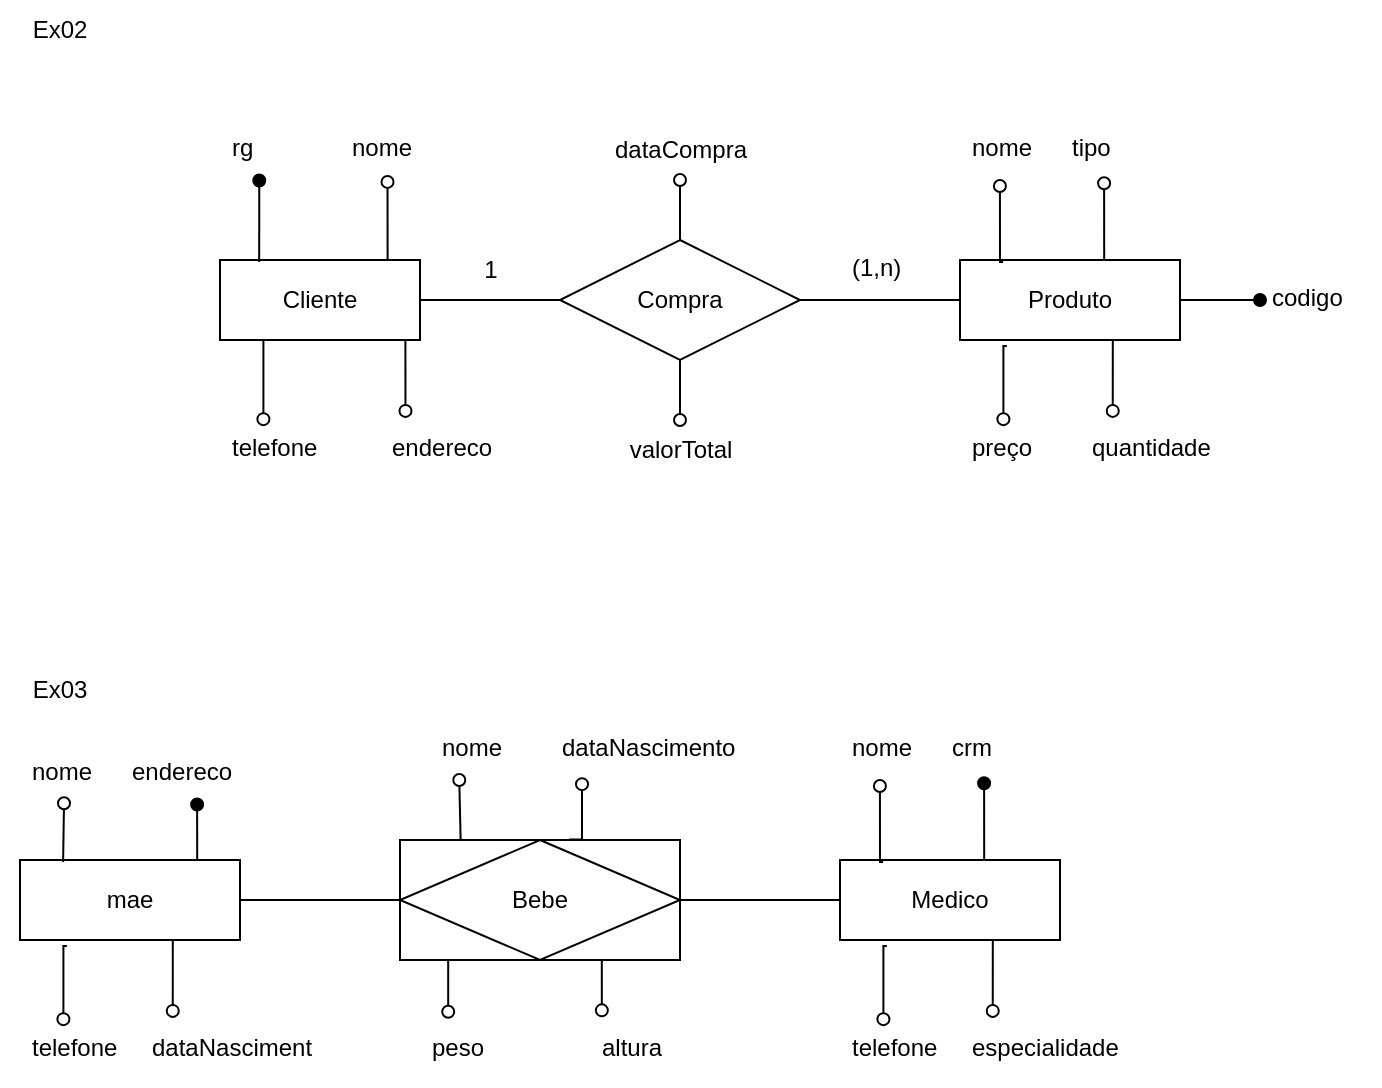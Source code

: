 <mxfile version="24.0.6" type="github">
  <diagram name="Página-1" id="_Vj9PdJe2Nyqd4n5zn4X">
    <mxGraphModel dx="1434" dy="780" grid="1" gridSize="10" guides="1" tooltips="1" connect="1" arrows="1" fold="1" page="1" pageScale="1" pageWidth="827" pageHeight="1169" math="0" shadow="0">
      <root>
        <mxCell id="0" />
        <mxCell id="1" parent="0" />
        <mxCell id="niinbXQ_s8YvSzmDSHEQ-1" value="Ex02" style="text;html=1;align=center;verticalAlign=middle;whiteSpace=wrap;rounded=0;" parent="1" vertex="1">
          <mxGeometry x="20" width="60" height="30" as="geometry" />
        </mxCell>
        <mxCell id="niinbXQ_s8YvSzmDSHEQ-20" style="edgeStyle=orthogonalEdgeStyle;rounded=0;orthogonalLoop=1;jettySize=auto;html=1;exitX=0.75;exitY=1;exitDx=0;exitDy=0;entryX=0.182;entryY=-0.152;entryDx=0;entryDy=0;entryPerimeter=0;endArrow=oval;endFill=0;" parent="1" source="niinbXQ_s8YvSzmDSHEQ-2" target="niinbXQ_s8YvSzmDSHEQ-14" edge="1">
          <mxGeometry relative="1" as="geometry">
            <mxPoint x="220" y="200" as="targetPoint" />
          </mxGeometry>
        </mxCell>
        <mxCell id="niinbXQ_s8YvSzmDSHEQ-38" style="edgeStyle=orthogonalEdgeStyle;rounded=0;orthogonalLoop=1;jettySize=auto;html=1;exitX=1;exitY=0.5;exitDx=0;exitDy=0;entryX=0;entryY=0.5;entryDx=0;entryDy=0;endArrow=none;endFill=0;" parent="1" source="niinbXQ_s8YvSzmDSHEQ-2" target="niinbXQ_s8YvSzmDSHEQ-37" edge="1">
          <mxGeometry relative="1" as="geometry" />
        </mxCell>
        <mxCell id="niinbXQ_s8YvSzmDSHEQ-2" value="Cliente" style="whiteSpace=wrap;html=1;align=center;" parent="1" vertex="1">
          <mxGeometry x="130" y="130" width="100" height="40" as="geometry" />
        </mxCell>
        <mxCell id="niinbXQ_s8YvSzmDSHEQ-11" value="rg" style="text;strokeColor=none;fillColor=none;spacingLeft=4;spacingRight=4;overflow=hidden;rotatable=0;points=[[0,0.5],[1,0.5]];portConstraint=eastwest;fontSize=12;whiteSpace=wrap;html=1;" parent="1" vertex="1">
          <mxGeometry x="130" y="60" width="40" height="30" as="geometry" />
        </mxCell>
        <mxCell id="niinbXQ_s8YvSzmDSHEQ-12" value="nome" style="text;strokeColor=none;fillColor=none;spacingLeft=4;spacingRight=4;overflow=hidden;rotatable=0;points=[[0,0.5],[1,0.5]];portConstraint=eastwest;fontSize=12;whiteSpace=wrap;html=1;" parent="1" vertex="1">
          <mxGeometry x="190" y="60" width="40" height="30" as="geometry" />
        </mxCell>
        <mxCell id="niinbXQ_s8YvSzmDSHEQ-13" value="telefone" style="text;strokeColor=none;fillColor=none;spacingLeft=4;spacingRight=4;overflow=hidden;rotatable=0;points=[[0,0.5],[1,0.5]];portConstraint=eastwest;fontSize=12;whiteSpace=wrap;html=1;" parent="1" vertex="1">
          <mxGeometry x="130" y="210" width="70" height="30" as="geometry" />
        </mxCell>
        <mxCell id="niinbXQ_s8YvSzmDSHEQ-14" value="endereco" style="text;strokeColor=none;fillColor=none;spacingLeft=4;spacingRight=4;overflow=hidden;rotatable=0;points=[[0,0.5],[1,0.5]];portConstraint=eastwest;fontSize=12;whiteSpace=wrap;html=1;" parent="1" vertex="1">
          <mxGeometry x="210" y="210" width="70" height="30" as="geometry" />
        </mxCell>
        <mxCell id="niinbXQ_s8YvSzmDSHEQ-15" style="edgeStyle=orthogonalEdgeStyle;rounded=0;orthogonalLoop=1;jettySize=auto;html=1;exitX=0.196;exitY=0.024;exitDx=0;exitDy=0;entryX=0.491;entryY=1.009;entryDx=0;entryDy=0;entryPerimeter=0;endArrow=oval;endFill=1;exitPerimeter=0;" parent="1" source="niinbXQ_s8YvSzmDSHEQ-2" target="niinbXQ_s8YvSzmDSHEQ-11" edge="1">
          <mxGeometry relative="1" as="geometry" />
        </mxCell>
        <mxCell id="niinbXQ_s8YvSzmDSHEQ-17" style="edgeStyle=orthogonalEdgeStyle;rounded=0;orthogonalLoop=1;jettySize=auto;html=1;exitX=0.75;exitY=0;exitDx=0;exitDy=0;entryX=0.594;entryY=1.032;entryDx=0;entryDy=0;entryPerimeter=0;endArrow=oval;endFill=0;" parent="1" source="niinbXQ_s8YvSzmDSHEQ-2" target="niinbXQ_s8YvSzmDSHEQ-12" edge="1">
          <mxGeometry relative="1" as="geometry">
            <mxPoint x="210" y="100" as="targetPoint" />
          </mxGeometry>
        </mxCell>
        <mxCell id="niinbXQ_s8YvSzmDSHEQ-18" style="edgeStyle=orthogonalEdgeStyle;rounded=0;orthogonalLoop=1;jettySize=auto;html=1;exitX=0.25;exitY=1;exitDx=0;exitDy=0;entryX=0.31;entryY=-0.014;entryDx=0;entryDy=0;entryPerimeter=0;endArrow=oval;endFill=0;" parent="1" source="niinbXQ_s8YvSzmDSHEQ-2" target="niinbXQ_s8YvSzmDSHEQ-13" edge="1">
          <mxGeometry relative="1" as="geometry" />
        </mxCell>
        <mxCell id="niinbXQ_s8YvSzmDSHEQ-26" style="edgeStyle=orthogonalEdgeStyle;rounded=0;orthogonalLoop=1;jettySize=auto;html=1;exitX=0.75;exitY=1;exitDx=0;exitDy=0;entryX=0.182;entryY=-0.152;entryDx=0;entryDy=0;entryPerimeter=0;endArrow=oval;endFill=0;" parent="1" source="niinbXQ_s8YvSzmDSHEQ-27" target="niinbXQ_s8YvSzmDSHEQ-31" edge="1">
          <mxGeometry relative="1" as="geometry">
            <mxPoint x="590" y="200" as="targetPoint" />
          </mxGeometry>
        </mxCell>
        <mxCell id="niinbXQ_s8YvSzmDSHEQ-63" style="edgeStyle=orthogonalEdgeStyle;rounded=0;orthogonalLoop=1;jettySize=auto;html=1;endArrow=oval;endFill=1;" parent="1" source="niinbXQ_s8YvSzmDSHEQ-27" target="niinbXQ_s8YvSzmDSHEQ-62" edge="1">
          <mxGeometry relative="1" as="geometry" />
        </mxCell>
        <mxCell id="niinbXQ_s8YvSzmDSHEQ-27" value="Produto" style="whiteSpace=wrap;html=1;align=center;" parent="1" vertex="1">
          <mxGeometry x="500" y="130" width="110" height="40" as="geometry" />
        </mxCell>
        <mxCell id="niinbXQ_s8YvSzmDSHEQ-28" value="&lt;div&gt;nome&lt;/div&gt;" style="text;strokeColor=none;fillColor=none;spacingLeft=4;spacingRight=4;overflow=hidden;rotatable=0;points=[[0,0.5],[1,0.5]];portConstraint=eastwest;fontSize=12;whiteSpace=wrap;html=1;" parent="1" vertex="1">
          <mxGeometry x="500" y="60" width="40" height="30" as="geometry" />
        </mxCell>
        <mxCell id="niinbXQ_s8YvSzmDSHEQ-29" value="tipo" style="text;strokeColor=none;fillColor=none;spacingLeft=4;spacingRight=4;overflow=hidden;rotatable=0;points=[[0,0.5],[1,0.5]];portConstraint=eastwest;fontSize=12;whiteSpace=wrap;html=1;" parent="1" vertex="1">
          <mxGeometry x="550" y="60" width="50" height="30" as="geometry" />
        </mxCell>
        <mxCell id="niinbXQ_s8YvSzmDSHEQ-30" value="preço" style="text;strokeColor=none;fillColor=none;spacingLeft=4;spacingRight=4;overflow=hidden;rotatable=0;points=[[0,0.5],[1,0.5]];portConstraint=eastwest;fontSize=12;whiteSpace=wrap;html=1;" parent="1" vertex="1">
          <mxGeometry x="500" y="210" width="70" height="30" as="geometry" />
        </mxCell>
        <mxCell id="niinbXQ_s8YvSzmDSHEQ-31" value="quantidade" style="text;strokeColor=none;fillColor=none;spacingLeft=4;spacingRight=4;overflow=hidden;rotatable=0;points=[[0,0.5],[1,0.5]];portConstraint=eastwest;fontSize=12;whiteSpace=wrap;html=1;" parent="1" vertex="1">
          <mxGeometry x="560" y="210" width="90" height="30" as="geometry" />
        </mxCell>
        <mxCell id="niinbXQ_s8YvSzmDSHEQ-32" style="edgeStyle=orthogonalEdgeStyle;rounded=0;orthogonalLoop=1;jettySize=auto;html=1;exitX=0.196;exitY=0.024;exitDx=0;exitDy=0;entryX=0.499;entryY=1.101;entryDx=0;entryDy=0;entryPerimeter=0;endArrow=oval;endFill=0;exitPerimeter=0;" parent="1" source="niinbXQ_s8YvSzmDSHEQ-27" target="niinbXQ_s8YvSzmDSHEQ-28" edge="1">
          <mxGeometry relative="1" as="geometry" />
        </mxCell>
        <mxCell id="niinbXQ_s8YvSzmDSHEQ-33" style="edgeStyle=orthogonalEdgeStyle;rounded=0;orthogonalLoop=1;jettySize=auto;html=1;exitX=0.75;exitY=0;exitDx=0;exitDy=0;entryX=0.441;entryY=1.055;entryDx=0;entryDy=0;entryPerimeter=0;endArrow=oval;endFill=0;" parent="1" source="niinbXQ_s8YvSzmDSHEQ-27" target="niinbXQ_s8YvSzmDSHEQ-29" edge="1">
          <mxGeometry relative="1" as="geometry">
            <mxPoint x="580" y="100" as="targetPoint" />
          </mxGeometry>
        </mxCell>
        <mxCell id="niinbXQ_s8YvSzmDSHEQ-34" style="edgeStyle=orthogonalEdgeStyle;rounded=0;orthogonalLoop=1;jettySize=auto;html=1;exitX=0.213;exitY=1.076;exitDx=0;exitDy=0;entryX=0.31;entryY=-0.014;entryDx=0;entryDy=0;entryPerimeter=0;endArrow=oval;endFill=0;exitPerimeter=0;" parent="1" source="niinbXQ_s8YvSzmDSHEQ-27" target="niinbXQ_s8YvSzmDSHEQ-30" edge="1">
          <mxGeometry relative="1" as="geometry" />
        </mxCell>
        <mxCell id="niinbXQ_s8YvSzmDSHEQ-39" style="edgeStyle=orthogonalEdgeStyle;rounded=0;orthogonalLoop=1;jettySize=auto;html=1;entryX=0;entryY=0.5;entryDx=0;entryDy=0;endArrow=none;endFill=0;" parent="1" source="niinbXQ_s8YvSzmDSHEQ-37" target="niinbXQ_s8YvSzmDSHEQ-27" edge="1">
          <mxGeometry relative="1" as="geometry" />
        </mxCell>
        <mxCell id="niinbXQ_s8YvSzmDSHEQ-53" style="edgeStyle=orthogonalEdgeStyle;rounded=0;orthogonalLoop=1;jettySize=auto;html=1;exitX=0.5;exitY=0;exitDx=0;exitDy=0;endArrow=oval;endFill=0;" parent="1" source="niinbXQ_s8YvSzmDSHEQ-37" target="niinbXQ_s8YvSzmDSHEQ-52" edge="1">
          <mxGeometry relative="1" as="geometry" />
        </mxCell>
        <mxCell id="niinbXQ_s8YvSzmDSHEQ-59" style="edgeStyle=orthogonalEdgeStyle;rounded=0;orthogonalLoop=1;jettySize=auto;html=1;endArrow=oval;endFill=0;" parent="1" source="niinbXQ_s8YvSzmDSHEQ-37" target="niinbXQ_s8YvSzmDSHEQ-54" edge="1">
          <mxGeometry relative="1" as="geometry" />
        </mxCell>
        <mxCell id="niinbXQ_s8YvSzmDSHEQ-37" value="Compra" style="shape=rhombus;perimeter=rhombusPerimeter;whiteSpace=wrap;html=1;align=center;" parent="1" vertex="1">
          <mxGeometry x="300" y="120" width="120" height="60" as="geometry" />
        </mxCell>
        <mxCell id="niinbXQ_s8YvSzmDSHEQ-52" value="dataCompra" style="text;html=1;align=center;verticalAlign=middle;resizable=0;points=[];autosize=1;strokeColor=none;fillColor=none;" parent="1" vertex="1">
          <mxGeometry x="315" y="60" width="90" height="30" as="geometry" />
        </mxCell>
        <mxCell id="niinbXQ_s8YvSzmDSHEQ-54" value="valorTotal" style="text;html=1;align=center;verticalAlign=middle;resizable=0;points=[];autosize=1;strokeColor=none;fillColor=none;" parent="1" vertex="1">
          <mxGeometry x="325" y="210" width="70" height="30" as="geometry" />
        </mxCell>
        <mxCell id="niinbXQ_s8YvSzmDSHEQ-60" value="(1,n)" style="text;strokeColor=none;fillColor=none;spacingLeft=4;spacingRight=4;overflow=hidden;rotatable=0;points=[[0,0.5],[1,0.5]];portConstraint=eastwest;fontSize=12;whiteSpace=wrap;html=1;" parent="1" vertex="1">
          <mxGeometry x="440" y="120" width="40" height="30" as="geometry" />
        </mxCell>
        <mxCell id="niinbXQ_s8YvSzmDSHEQ-61" value="1" style="text;html=1;align=center;verticalAlign=middle;resizable=0;points=[];autosize=1;strokeColor=none;fillColor=none;" parent="1" vertex="1">
          <mxGeometry x="250" y="120" width="30" height="30" as="geometry" />
        </mxCell>
        <mxCell id="niinbXQ_s8YvSzmDSHEQ-62" value="codigo" style="text;strokeColor=none;fillColor=none;spacingLeft=4;spacingRight=4;overflow=hidden;rotatable=0;points=[[0,0.5],[1,0.5]];portConstraint=eastwest;fontSize=12;whiteSpace=wrap;html=1;" parent="1" vertex="1">
          <mxGeometry x="650" y="135" width="60" height="30" as="geometry" />
        </mxCell>
        <mxCell id="niinbXQ_s8YvSzmDSHEQ-64" value="Ex03" style="text;html=1;align=center;verticalAlign=middle;whiteSpace=wrap;rounded=0;" parent="1" vertex="1">
          <mxGeometry x="20" y="330" width="60" height="30" as="geometry" />
        </mxCell>
        <mxCell id="niinbXQ_s8YvSzmDSHEQ-65" style="edgeStyle=orthogonalEdgeStyle;rounded=0;orthogonalLoop=1;jettySize=auto;html=1;exitX=0.75;exitY=1;exitDx=0;exitDy=0;entryX=0.182;entryY=-0.152;entryDx=0;entryDy=0;entryPerimeter=0;endArrow=oval;endFill=0;" parent="1" source="niinbXQ_s8YvSzmDSHEQ-127" edge="1">
          <mxGeometry relative="1" as="geometry">
            <mxPoint x="320.92" y="505.17" as="targetPoint" />
            <mxPoint x="305" y="469.73" as="sourcePoint" />
          </mxGeometry>
        </mxCell>
        <mxCell id="niinbXQ_s8YvSzmDSHEQ-68" value="nome" style="text;strokeColor=none;fillColor=none;spacingLeft=4;spacingRight=4;overflow=hidden;rotatable=0;points=[[0,0.5],[1,0.5]];portConstraint=eastwest;fontSize=12;whiteSpace=wrap;html=1;" parent="1" vertex="1">
          <mxGeometry x="235" y="360" width="40" height="30" as="geometry" />
        </mxCell>
        <mxCell id="niinbXQ_s8YvSzmDSHEQ-69" value="dataNascimento" style="text;strokeColor=none;fillColor=none;spacingLeft=4;spacingRight=4;overflow=hidden;rotatable=0;points=[[0,0.5],[1,0.5]];portConstraint=eastwest;fontSize=12;whiteSpace=wrap;html=1;" parent="1" vertex="1">
          <mxGeometry x="295" y="360" width="110" height="30" as="geometry" />
        </mxCell>
        <mxCell id="niinbXQ_s8YvSzmDSHEQ-70" value="peso" style="text;strokeColor=none;fillColor=none;spacingLeft=4;spacingRight=4;overflow=hidden;rotatable=0;points=[[0,0.5],[1,0.5]];portConstraint=eastwest;fontSize=12;whiteSpace=wrap;html=1;" parent="1" vertex="1">
          <mxGeometry x="230" y="510" width="50" height="30" as="geometry" />
        </mxCell>
        <mxCell id="niinbXQ_s8YvSzmDSHEQ-71" value="altura" style="text;strokeColor=none;fillColor=none;spacingLeft=4;spacingRight=4;overflow=hidden;rotatable=0;points=[[0,0.5],[1,0.5]];portConstraint=eastwest;fontSize=12;whiteSpace=wrap;html=1;" parent="1" vertex="1">
          <mxGeometry x="315" y="510" width="60" height="30" as="geometry" />
        </mxCell>
        <mxCell id="niinbXQ_s8YvSzmDSHEQ-72" style="edgeStyle=orthogonalEdgeStyle;rounded=0;orthogonalLoop=1;jettySize=auto;html=1;exitX=0.217;exitY=0.045;exitDx=0;exitDy=0;entryX=0.491;entryY=1.009;entryDx=0;entryDy=0;entryPerimeter=0;endArrow=oval;endFill=0;exitPerimeter=0;" parent="1" source="niinbXQ_s8YvSzmDSHEQ-127" edge="1">
          <mxGeometry relative="1" as="geometry">
            <mxPoint x="249.6" y="430.69" as="sourcePoint" />
            <mxPoint x="249.64" y="390" as="targetPoint" />
          </mxGeometry>
        </mxCell>
        <mxCell id="niinbXQ_s8YvSzmDSHEQ-73" style="edgeStyle=orthogonalEdgeStyle;rounded=0;orthogonalLoop=1;jettySize=auto;html=1;exitX=0.665;exitY=0.033;exitDx=0;exitDy=0;entryX=0.191;entryY=1.078;entryDx=0;entryDy=0;entryPerimeter=0;endArrow=oval;endFill=0;exitPerimeter=0;" parent="1" source="niinbXQ_s8YvSzmDSHEQ-127" edge="1">
          <mxGeometry relative="1" as="geometry">
            <mxPoint x="311.01" y="392.07" as="targetPoint" />
            <mxPoint x="305" y="429.73" as="sourcePoint" />
            <Array as="points">
              <mxPoint x="305" y="421.73" />
              <mxPoint x="305" y="419.73" />
              <mxPoint x="311" y="419.73" />
            </Array>
          </mxGeometry>
        </mxCell>
        <mxCell id="niinbXQ_s8YvSzmDSHEQ-75" style="edgeStyle=orthogonalEdgeStyle;rounded=0;orthogonalLoop=1;jettySize=auto;html=1;exitX=0.75;exitY=1;exitDx=0;exitDy=0;entryX=0.182;entryY=-0.152;entryDx=0;entryDy=0;entryPerimeter=0;endArrow=oval;endFill=0;" parent="1" source="niinbXQ_s8YvSzmDSHEQ-77" target="niinbXQ_s8YvSzmDSHEQ-81" edge="1">
          <mxGeometry relative="1" as="geometry">
            <mxPoint x="530" y="500" as="targetPoint" />
          </mxGeometry>
        </mxCell>
        <mxCell id="niinbXQ_s8YvSzmDSHEQ-77" value="Medico" style="whiteSpace=wrap;html=1;align=center;" parent="1" vertex="1">
          <mxGeometry x="440" y="430" width="110" height="40" as="geometry" />
        </mxCell>
        <mxCell id="niinbXQ_s8YvSzmDSHEQ-78" value="&lt;div&gt;nome&lt;/div&gt;" style="text;strokeColor=none;fillColor=none;spacingLeft=4;spacingRight=4;overflow=hidden;rotatable=0;points=[[0,0.5],[1,0.5]];portConstraint=eastwest;fontSize=12;whiteSpace=wrap;html=1;" parent="1" vertex="1">
          <mxGeometry x="440" y="360" width="40" height="30" as="geometry" />
        </mxCell>
        <mxCell id="niinbXQ_s8YvSzmDSHEQ-79" value="crm" style="text;strokeColor=none;fillColor=none;spacingLeft=4;spacingRight=4;overflow=hidden;rotatable=0;points=[[0,0.5],[1,0.5]];portConstraint=eastwest;fontSize=12;whiteSpace=wrap;html=1;" parent="1" vertex="1">
          <mxGeometry x="490" y="360" width="50" height="30" as="geometry" />
        </mxCell>
        <mxCell id="niinbXQ_s8YvSzmDSHEQ-80" value="telefone" style="text;strokeColor=none;fillColor=none;spacingLeft=4;spacingRight=4;overflow=hidden;rotatable=0;points=[[0,0.5],[1,0.5]];portConstraint=eastwest;fontSize=12;whiteSpace=wrap;html=1;" parent="1" vertex="1">
          <mxGeometry x="440" y="510" width="70" height="30" as="geometry" />
        </mxCell>
        <mxCell id="niinbXQ_s8YvSzmDSHEQ-81" value="especialidade" style="text;strokeColor=none;fillColor=none;spacingLeft=4;spacingRight=4;overflow=hidden;rotatable=0;points=[[0,0.5],[1,0.5]];portConstraint=eastwest;fontSize=12;whiteSpace=wrap;html=1;" parent="1" vertex="1">
          <mxGeometry x="500" y="510" width="90" height="30" as="geometry" />
        </mxCell>
        <mxCell id="niinbXQ_s8YvSzmDSHEQ-82" style="edgeStyle=orthogonalEdgeStyle;rounded=0;orthogonalLoop=1;jettySize=auto;html=1;exitX=0.196;exitY=0.024;exitDx=0;exitDy=0;entryX=0.499;entryY=1.101;entryDx=0;entryDy=0;entryPerimeter=0;endArrow=oval;endFill=0;exitPerimeter=0;" parent="1" source="niinbXQ_s8YvSzmDSHEQ-77" target="niinbXQ_s8YvSzmDSHEQ-78" edge="1">
          <mxGeometry relative="1" as="geometry" />
        </mxCell>
        <mxCell id="niinbXQ_s8YvSzmDSHEQ-83" style="edgeStyle=orthogonalEdgeStyle;rounded=0;orthogonalLoop=1;jettySize=auto;html=1;exitX=0.75;exitY=0;exitDx=0;exitDy=0;entryX=0.441;entryY=1.055;entryDx=0;entryDy=0;entryPerimeter=0;endArrow=oval;endFill=1;" parent="1" source="niinbXQ_s8YvSzmDSHEQ-77" target="niinbXQ_s8YvSzmDSHEQ-79" edge="1">
          <mxGeometry relative="1" as="geometry">
            <mxPoint x="520" y="400" as="targetPoint" />
          </mxGeometry>
        </mxCell>
        <mxCell id="niinbXQ_s8YvSzmDSHEQ-84" style="edgeStyle=orthogonalEdgeStyle;rounded=0;orthogonalLoop=1;jettySize=auto;html=1;exitX=0.213;exitY=1.076;exitDx=0;exitDy=0;entryX=0.31;entryY=-0.014;entryDx=0;entryDy=0;entryPerimeter=0;endArrow=oval;endFill=0;exitPerimeter=0;" parent="1" source="niinbXQ_s8YvSzmDSHEQ-77" target="niinbXQ_s8YvSzmDSHEQ-80" edge="1">
          <mxGeometry relative="1" as="geometry" />
        </mxCell>
        <mxCell id="niinbXQ_s8YvSzmDSHEQ-117" style="edgeStyle=orthogonalEdgeStyle;rounded=0;orthogonalLoop=1;jettySize=auto;html=1;exitX=0.75;exitY=1;exitDx=0;exitDy=0;entryX=0.182;entryY=-0.152;entryDx=0;entryDy=0;entryPerimeter=0;endArrow=oval;endFill=0;" parent="1" source="niinbXQ_s8YvSzmDSHEQ-118" target="niinbXQ_s8YvSzmDSHEQ-122" edge="1">
          <mxGeometry relative="1" as="geometry">
            <mxPoint x="120" y="500" as="targetPoint" />
          </mxGeometry>
        </mxCell>
        <mxCell id="niinbXQ_s8YvSzmDSHEQ-118" value="mae" style="whiteSpace=wrap;html=1;align=center;" parent="1" vertex="1">
          <mxGeometry x="30" y="430" width="110" height="40" as="geometry" />
        </mxCell>
        <mxCell id="niinbXQ_s8YvSzmDSHEQ-119" value="&lt;div&gt;nome&lt;/div&gt;" style="text;strokeColor=none;fillColor=none;spacingLeft=4;spacingRight=4;overflow=hidden;rotatable=0;points=[[0,0.5],[1,0.5]];portConstraint=eastwest;fontSize=12;whiteSpace=wrap;html=1;" parent="1" vertex="1">
          <mxGeometry x="30" y="371.65" width="40" height="30" as="geometry" />
        </mxCell>
        <mxCell id="niinbXQ_s8YvSzmDSHEQ-120" value="endereco" style="text;strokeColor=none;fillColor=none;spacingLeft=4;spacingRight=4;overflow=hidden;rotatable=0;points=[[0,0.5],[1,0.5]];portConstraint=eastwest;fontSize=12;whiteSpace=wrap;html=1;" parent="1" vertex="1">
          <mxGeometry x="80" y="371.65" width="80" height="30" as="geometry" />
        </mxCell>
        <mxCell id="niinbXQ_s8YvSzmDSHEQ-121" value="telefone" style="text;strokeColor=none;fillColor=none;spacingLeft=4;spacingRight=4;overflow=hidden;rotatable=0;points=[[0,0.5],[1,0.5]];portConstraint=eastwest;fontSize=12;whiteSpace=wrap;html=1;" parent="1" vertex="1">
          <mxGeometry x="30" y="510" width="70" height="30" as="geometry" />
        </mxCell>
        <mxCell id="niinbXQ_s8YvSzmDSHEQ-122" value="dataNascimento" style="text;strokeColor=none;fillColor=none;spacingLeft=4;spacingRight=4;overflow=hidden;rotatable=0;points=[[0,0.5],[1,0.5]];portConstraint=eastwest;fontSize=12;whiteSpace=wrap;html=1;" parent="1" vertex="1">
          <mxGeometry x="90" y="510" width="90" height="30" as="geometry" />
        </mxCell>
        <mxCell id="niinbXQ_s8YvSzmDSHEQ-123" style="edgeStyle=orthogonalEdgeStyle;rounded=0;orthogonalLoop=1;jettySize=auto;html=1;exitX=0.196;exitY=0.024;exitDx=0;exitDy=0;endArrow=oval;endFill=0;exitPerimeter=0;" parent="1" source="niinbXQ_s8YvSzmDSHEQ-118" edge="1">
          <mxGeometry relative="1" as="geometry">
            <mxPoint x="52" y="401.65" as="targetPoint" />
          </mxGeometry>
        </mxCell>
        <mxCell id="niinbXQ_s8YvSzmDSHEQ-124" style="edgeStyle=orthogonalEdgeStyle;rounded=0;orthogonalLoop=1;jettySize=auto;html=1;exitX=0.75;exitY=0;exitDx=0;exitDy=0;entryX=0.482;entryY=1.021;entryDx=0;entryDy=0;entryPerimeter=0;endArrow=oval;endFill=1;" parent="1" source="niinbXQ_s8YvSzmDSHEQ-118" target="niinbXQ_s8YvSzmDSHEQ-120" edge="1">
          <mxGeometry relative="1" as="geometry">
            <mxPoint x="115.28" y="391.65" as="targetPoint" />
          </mxGeometry>
        </mxCell>
        <mxCell id="niinbXQ_s8YvSzmDSHEQ-125" style="edgeStyle=orthogonalEdgeStyle;rounded=0;orthogonalLoop=1;jettySize=auto;html=1;exitX=0.213;exitY=1.076;exitDx=0;exitDy=0;entryX=0.31;entryY=-0.014;entryDx=0;entryDy=0;entryPerimeter=0;endArrow=oval;endFill=0;exitPerimeter=0;" parent="1" source="niinbXQ_s8YvSzmDSHEQ-118" target="niinbXQ_s8YvSzmDSHEQ-121" edge="1">
          <mxGeometry relative="1" as="geometry" />
        </mxCell>
        <mxCell id="niinbXQ_s8YvSzmDSHEQ-135" style="edgeStyle=orthogonalEdgeStyle;rounded=0;orthogonalLoop=1;jettySize=auto;html=1;entryX=0;entryY=0.5;entryDx=0;entryDy=0;endArrow=none;endFill=0;" parent="1" source="niinbXQ_s8YvSzmDSHEQ-127" target="niinbXQ_s8YvSzmDSHEQ-77" edge="1">
          <mxGeometry relative="1" as="geometry" />
        </mxCell>
        <mxCell id="niinbXQ_s8YvSzmDSHEQ-127" value="Bebe" style="shape=associativeEntity;whiteSpace=wrap;html=1;align=center;" parent="1" vertex="1">
          <mxGeometry x="220" y="420" width="140" height="60" as="geometry" />
        </mxCell>
        <mxCell id="niinbXQ_s8YvSzmDSHEQ-131" style="edgeStyle=orthogonalEdgeStyle;rounded=0;orthogonalLoop=1;jettySize=auto;html=1;exitX=0.25;exitY=1;exitDx=0;exitDy=0;entryX=0.382;entryY=-0.129;entryDx=0;entryDy=0;entryPerimeter=0;endArrow=oval;endFill=0;" parent="1" source="niinbXQ_s8YvSzmDSHEQ-127" edge="1">
          <mxGeometry relative="1" as="geometry">
            <mxPoint x="244.1" y="505.86" as="targetPoint" />
          </mxGeometry>
        </mxCell>
        <mxCell id="niinbXQ_s8YvSzmDSHEQ-134" style="edgeStyle=orthogonalEdgeStyle;rounded=0;orthogonalLoop=1;jettySize=auto;html=1;exitX=1;exitY=0.5;exitDx=0;exitDy=0;entryX=0;entryY=0.5;entryDx=0;entryDy=0;endArrow=none;endFill=0;" parent="1" source="niinbXQ_s8YvSzmDSHEQ-118" target="niinbXQ_s8YvSzmDSHEQ-127" edge="1">
          <mxGeometry relative="1" as="geometry" />
        </mxCell>
      </root>
    </mxGraphModel>
  </diagram>
</mxfile>
